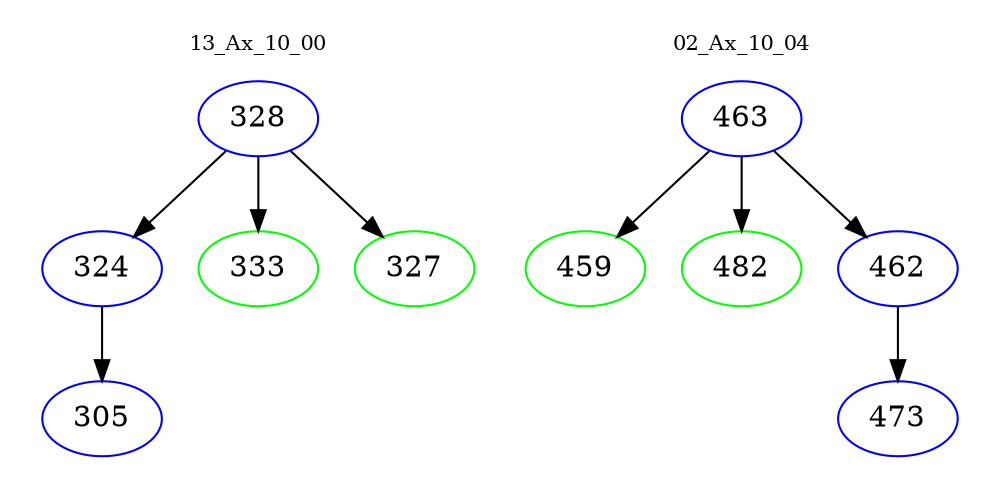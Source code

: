 digraph{
subgraph cluster_0 {
color = white
label = "13_Ax_10_00";
fontsize=10;
T0_328 [label="328", color="blue"]
T0_328 -> T0_324 [color="black"]
T0_324 [label="324", color="blue"]
T0_324 -> T0_305 [color="black"]
T0_305 [label="305", color="blue"]
T0_328 -> T0_333 [color="black"]
T0_333 [label="333", color="green"]
T0_328 -> T0_327 [color="black"]
T0_327 [label="327", color="green"]
}
subgraph cluster_1 {
color = white
label = "02_Ax_10_04";
fontsize=10;
T1_463 [label="463", color="blue"]
T1_463 -> T1_459 [color="black"]
T1_459 [label="459", color="green"]
T1_463 -> T1_482 [color="black"]
T1_482 [label="482", color="green"]
T1_463 -> T1_462 [color="black"]
T1_462 [label="462", color="blue"]
T1_462 -> T1_473 [color="black"]
T1_473 [label="473", color="blue"]
}
}
